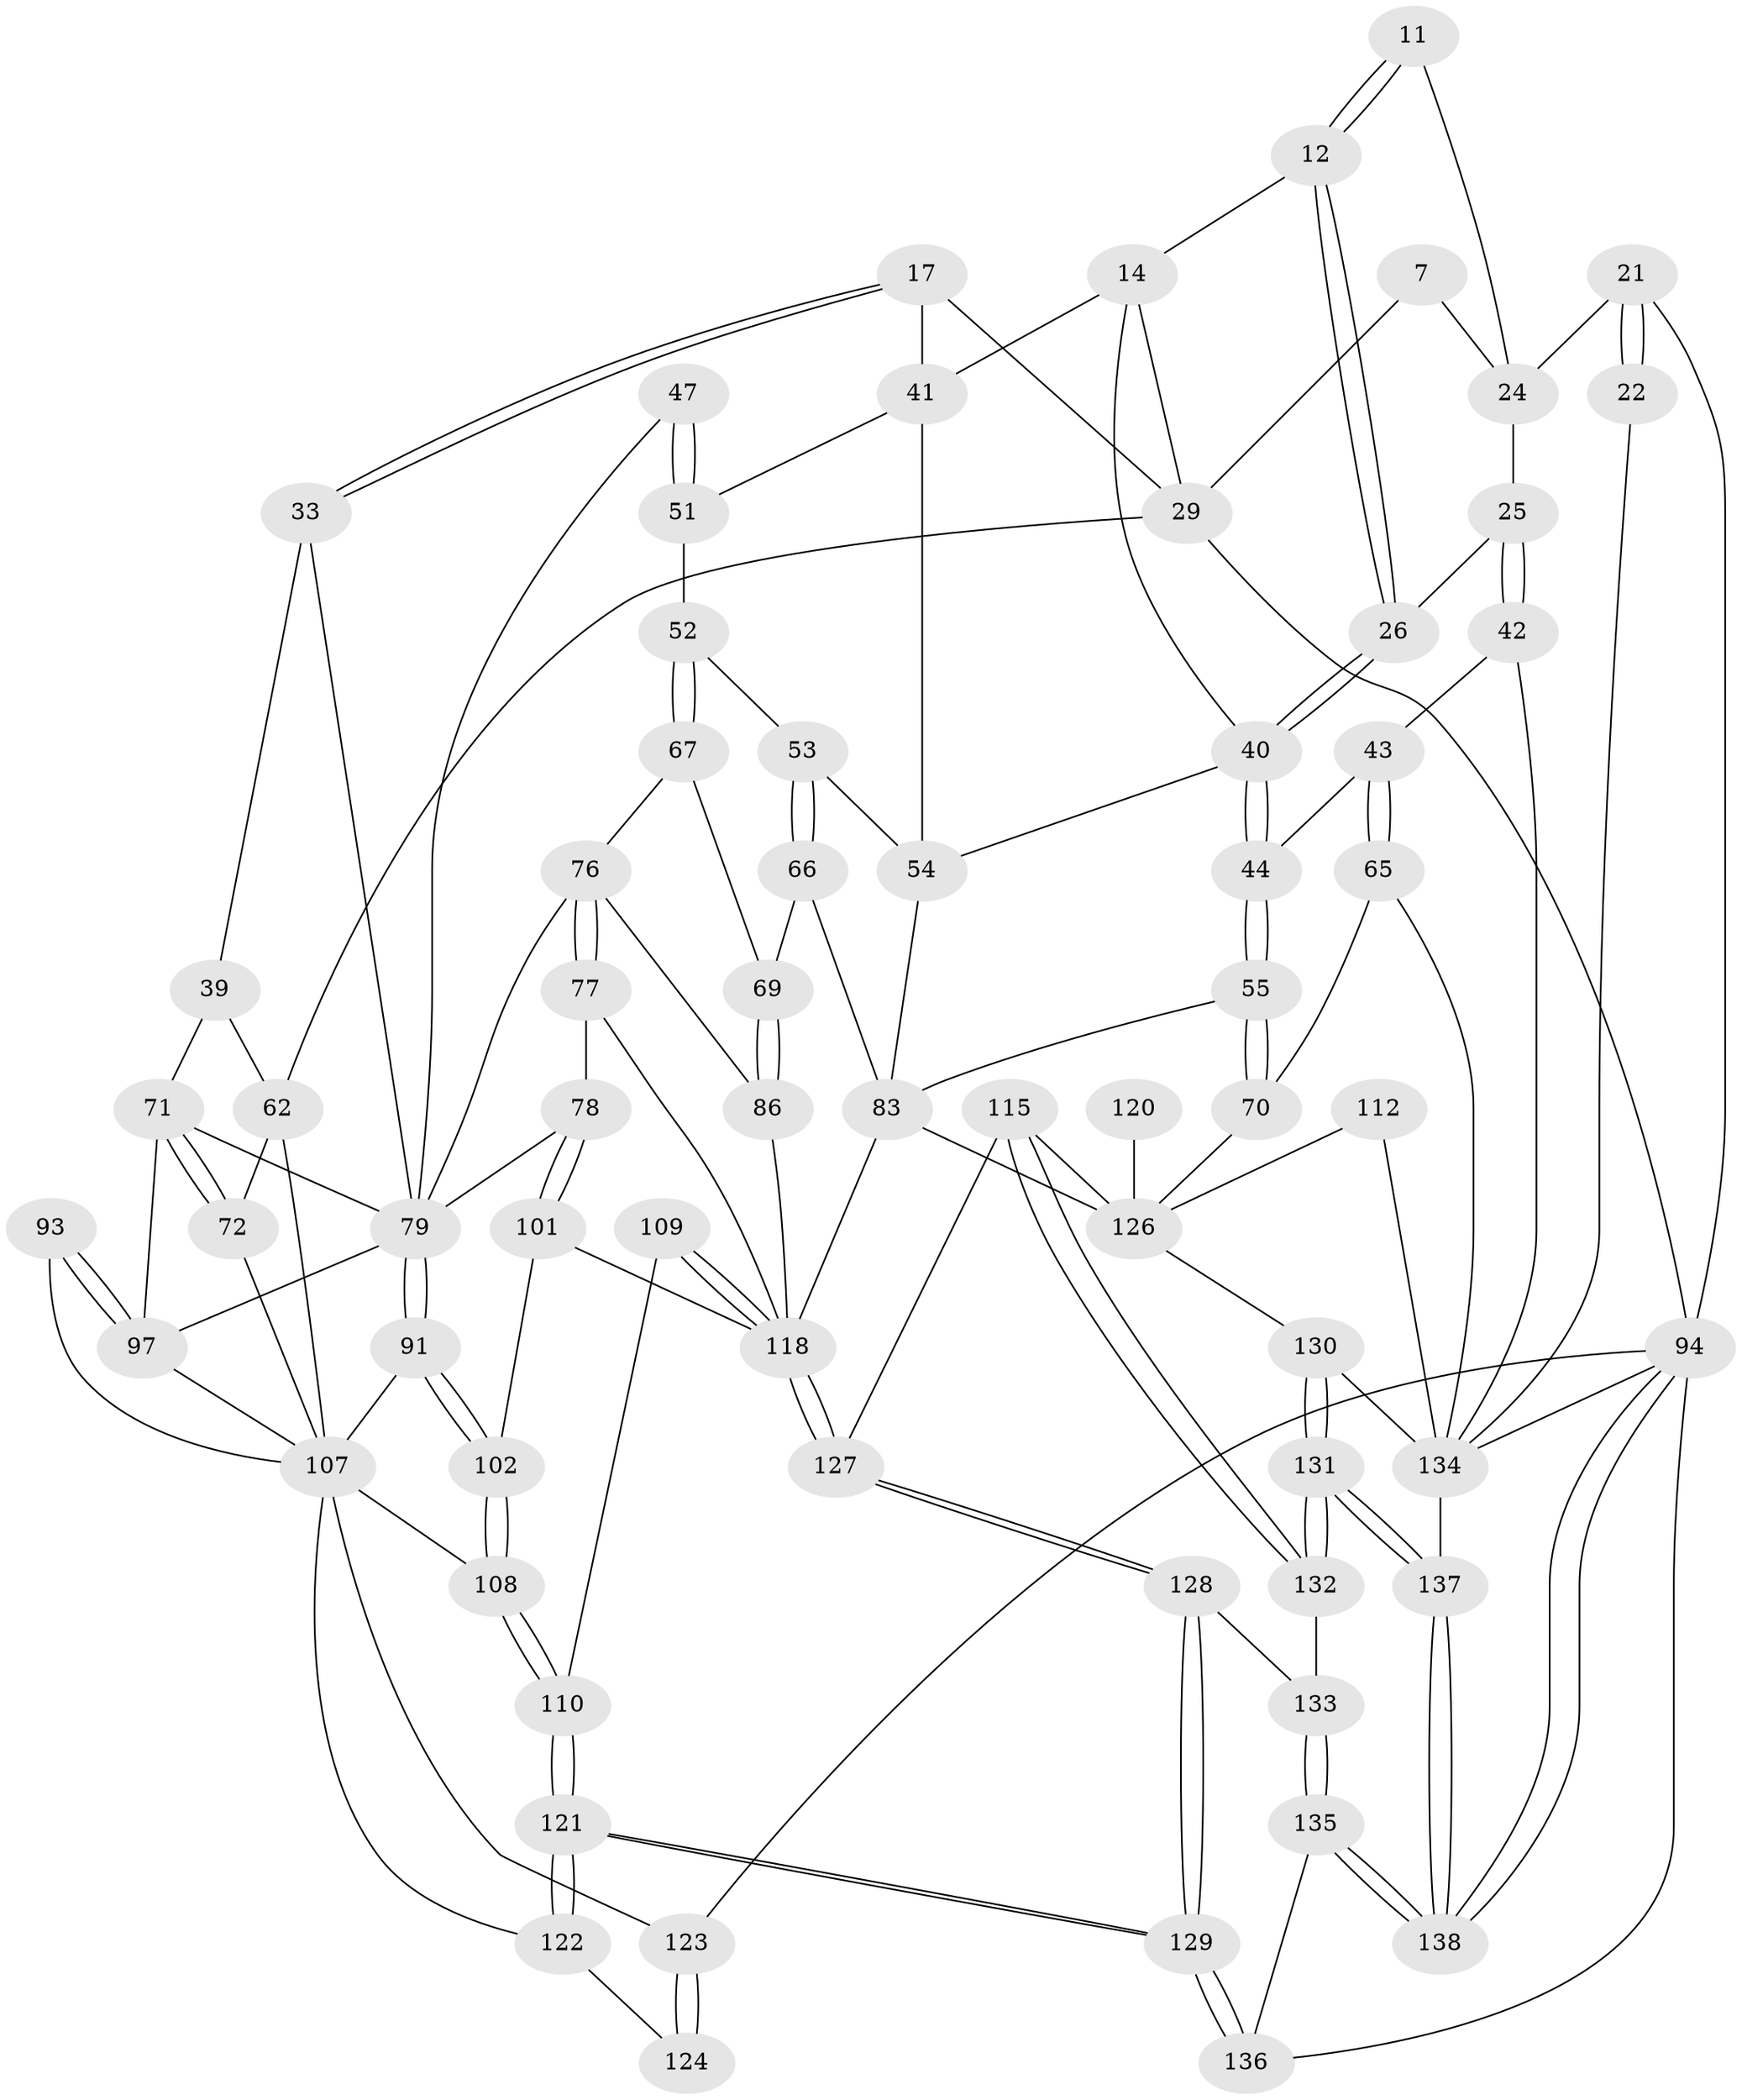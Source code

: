 // original degree distribution, {3: 0.028985507246376812, 6: 0.2318840579710145, 5: 0.5217391304347826, 4: 0.21739130434782608}
// Generated by graph-tools (version 1.1) at 2025/01/03/09/25 05:01:58]
// undirected, 69 vertices, 155 edges
graph export_dot {
graph [start="1"]
  node [color=gray90,style=filled];
  7 [pos="+0.7423685173005853+0"];
  11 [pos="+0.8583170154177727+0.0831344556157022"];
  12 [pos="+0.8190164808574132+0.1376627727251458"];
  14 [pos="+0.6964568501180346+0.06768539679668827",super="+13"];
  17 [pos="+0.2984916253939142+0.19846350539867047",super="+16"];
  21 [pos="+1+0.09679865359445157",super="+8+2"];
  22 [pos="+1+0.13827068730804845"];
  24 [pos="+0.9176992302407941+0.08937542462281041",super="+9+10+23"];
  25 [pos="+0.8694436154499959+0.16926528004736494"];
  26 [pos="+0.8397698882586769+0.1591603696372986"];
  29 [pos="+0.1301374151789491+0.1322379375493789",super="+19+4+6+28"];
  33 [pos="+0.29580224883260947+0.20372281800146005"];
  39 [pos="+0.08075905305393662+0.2565895895919357",super="+34"];
  40 [pos="+0.7940182563457907+0.2896944711272689",super="+35"];
  41 [pos="+0.4251926502231546+0.1730365271930149",super="+38"];
  42 [pos="+0.9489803299503695+0.24050019239737908"];
  43 [pos="+0.929647624448183+0.26930161974439204"];
  44 [pos="+0.8080205554978875+0.33139726554846516"];
  47 [pos="+0.3964389862769701+0.3724168933101387"];
  51 [pos="+0.4786590317360693+0.2808623000426498",super="+46"];
  52 [pos="+0.5429229386051089+0.31542007719316867"];
  53 [pos="+0.5494074303259119+0.3104735168670523"];
  54 [pos="+0.573869434664354+0.277397490439686",super="+37"];
  55 [pos="+0.7976396303511656+0.36390953200169707"];
  62 [pos="+0+0.4894215079631069",super="+30+31+32"];
  65 [pos="+0.9601277977820994+0.43062797360044386"];
  66 [pos="+0.6505721371816968+0.42065316018221866"];
  67 [pos="+0.48111753247740785+0.40878296949179055"];
  69 [pos="+0.640337225368588+0.42767710679799237"];
  70 [pos="+0.900295225552338+0.4546494018046243"];
  71 [pos="+0.14877953527675455+0.45625119440394735",super="+60"];
  72 [pos="+0.05670687398060749+0.46750718480499825",super="+61"];
  76 [pos="+0.48446139243549763+0.44585495263385533",super="+68"];
  77 [pos="+0.4749086621881692+0.5298185102766666"];
  78 [pos="+0.46304839921738167+0.5436954090197095"];
  79 [pos="+0.37734034320616416+0.4971652506130878",super="+73+49+48+50"];
  83 [pos="+0.7476557221028666+0.595148039327752",super="+57+58+56"];
  86 [pos="+0.6123344985541646+0.49248399330819004"];
  91 [pos="+0.312599908318213+0.5770679760821031"];
  93 [pos="+0.28012495964387557+0.5605642779056691"];
  94 [pos="+1+1",super="+90"];
  97 [pos="+0.14171142064999875+0.6365087471986667",super="+75+74"];
  101 [pos="+0.4464937343065828+0.5810413362800383"];
  102 [pos="+0.34781488797578713+0.598132932797847"];
  107 [pos="+0.1403412905274528+0.6734141137632415",super="+100+106+105"];
  108 [pos="+0.3418625632359035+0.6962458183395166"];
  109 [pos="+0.4818988089834824+0.7187723816073832"];
  110 [pos="+0.3789619126376147+0.7481343016650736"];
  112 [pos="+1+0.6677510671958512",super="+99"];
  115 [pos="+0.7753631020635195+0.8336012519592926"];
  118 [pos="+0.5339188720663082+0.7459900650738666",super="+117+104"];
  120 [pos="+0.8106074502313801+0.7969223604004647"];
  121 [pos="+0.27304529261643967+0.9435812231962118"];
  122 [pos="+0.1982507934011482+0.8589193779561184"];
  123 [pos="+0.07328872401609339+0.7111805147494982",super="+89"];
  124 [pos="+0.003906085434123826+0.8377521196902076"];
  126 [pos="+0.969801286372434+0.7997313634237284",super="+119+114"];
  127 [pos="+0.5432598013279701+0.7773166288648817",super="+116"];
  128 [pos="+0.5439391796291606+0.8483131997640077"];
  129 [pos="+0.31432583264699304+1"];
  130 [pos="+0.9146131153314548+0.8827958139121346",super="+125"];
  131 [pos="+0.7996414260956453+0.8875581382272324"];
  132 [pos="+0.7762443941451144+0.8592396034977176"];
  133 [pos="+0.6453536913067944+0.9010259795428481"];
  134 [pos="+0.9526328101477485+0.9552767533091412",super="+96+111"];
  135 [pos="+0.6030488374278794+1"];
  136 [pos="+0.3098327207166146+1"];
  137 [pos="+0.8074040522118089+1"];
  138 [pos="+0.7854193575344296+1"];
  7 -- 24;
  7 -- 29;
  11 -- 12;
  11 -- 12;
  11 -- 24 [weight=2];
  12 -- 26;
  12 -- 26;
  12 -- 14;
  14 -- 29;
  14 -- 41;
  14 -- 40;
  17 -- 33;
  17 -- 33;
  17 -- 41 [weight=2];
  17 -- 29 [weight=2];
  21 -- 22 [weight=2];
  21 -- 22;
  21 -- 24 [weight=2];
  21 -- 94 [weight=2];
  22 -- 134;
  24 -- 25;
  25 -- 26;
  25 -- 42;
  25 -- 42;
  26 -- 40;
  26 -- 40;
  29 -- 94 [weight=2];
  29 -- 62 [weight=2];
  33 -- 39;
  33 -- 79;
  39 -- 62 [weight=2];
  39 -- 71;
  40 -- 44;
  40 -- 44;
  40 -- 54;
  41 -- 51;
  41 -- 54;
  42 -- 43;
  42 -- 134;
  43 -- 44;
  43 -- 65;
  43 -- 65;
  44 -- 55;
  44 -- 55;
  47 -- 51 [weight=2];
  47 -- 51;
  47 -- 79;
  51 -- 52;
  52 -- 53;
  52 -- 67;
  52 -- 67;
  53 -- 54;
  53 -- 66;
  53 -- 66;
  54 -- 83 [weight=2];
  55 -- 70;
  55 -- 70;
  55 -- 83;
  62 -- 72;
  62 -- 107;
  65 -- 70;
  65 -- 134;
  66 -- 69;
  66 -- 83;
  67 -- 69;
  67 -- 76;
  69 -- 86;
  69 -- 86;
  70 -- 126;
  71 -- 72 [weight=2];
  71 -- 72;
  71 -- 97;
  71 -- 79;
  72 -- 107;
  76 -- 77;
  76 -- 77;
  76 -- 86;
  76 -- 79;
  77 -- 78;
  77 -- 118;
  78 -- 79;
  78 -- 101;
  78 -- 101;
  79 -- 91;
  79 -- 91;
  79 -- 97;
  83 -- 126;
  83 -- 118;
  86 -- 118;
  91 -- 102;
  91 -- 102;
  91 -- 107;
  93 -- 97 [weight=2];
  93 -- 97;
  93 -- 107;
  94 -- 138;
  94 -- 138;
  94 -- 136;
  94 -- 134;
  94 -- 123;
  97 -- 107;
  101 -- 102;
  101 -- 118;
  102 -- 108;
  102 -- 108;
  107 -- 123;
  107 -- 122;
  107 -- 108;
  108 -- 110;
  108 -- 110;
  109 -- 110;
  109 -- 118 [weight=2];
  109 -- 118;
  110 -- 121;
  110 -- 121;
  112 -- 134 [weight=2];
  112 -- 126 [weight=2];
  115 -- 132;
  115 -- 132;
  115 -- 126;
  115 -- 127;
  118 -- 127 [weight=2];
  118 -- 127;
  120 -- 126 [weight=3];
  121 -- 122;
  121 -- 122;
  121 -- 129;
  121 -- 129;
  122 -- 124;
  123 -- 124 [weight=2];
  123 -- 124;
  126 -- 130;
  127 -- 128;
  127 -- 128;
  128 -- 129;
  128 -- 129;
  128 -- 133;
  129 -- 136;
  129 -- 136;
  130 -- 131;
  130 -- 131;
  130 -- 134 [weight=2];
  131 -- 132;
  131 -- 132;
  131 -- 137;
  131 -- 137;
  132 -- 133;
  133 -- 135;
  133 -- 135;
  134 -- 137;
  135 -- 136;
  135 -- 138;
  135 -- 138;
  137 -- 138;
  137 -- 138;
}
